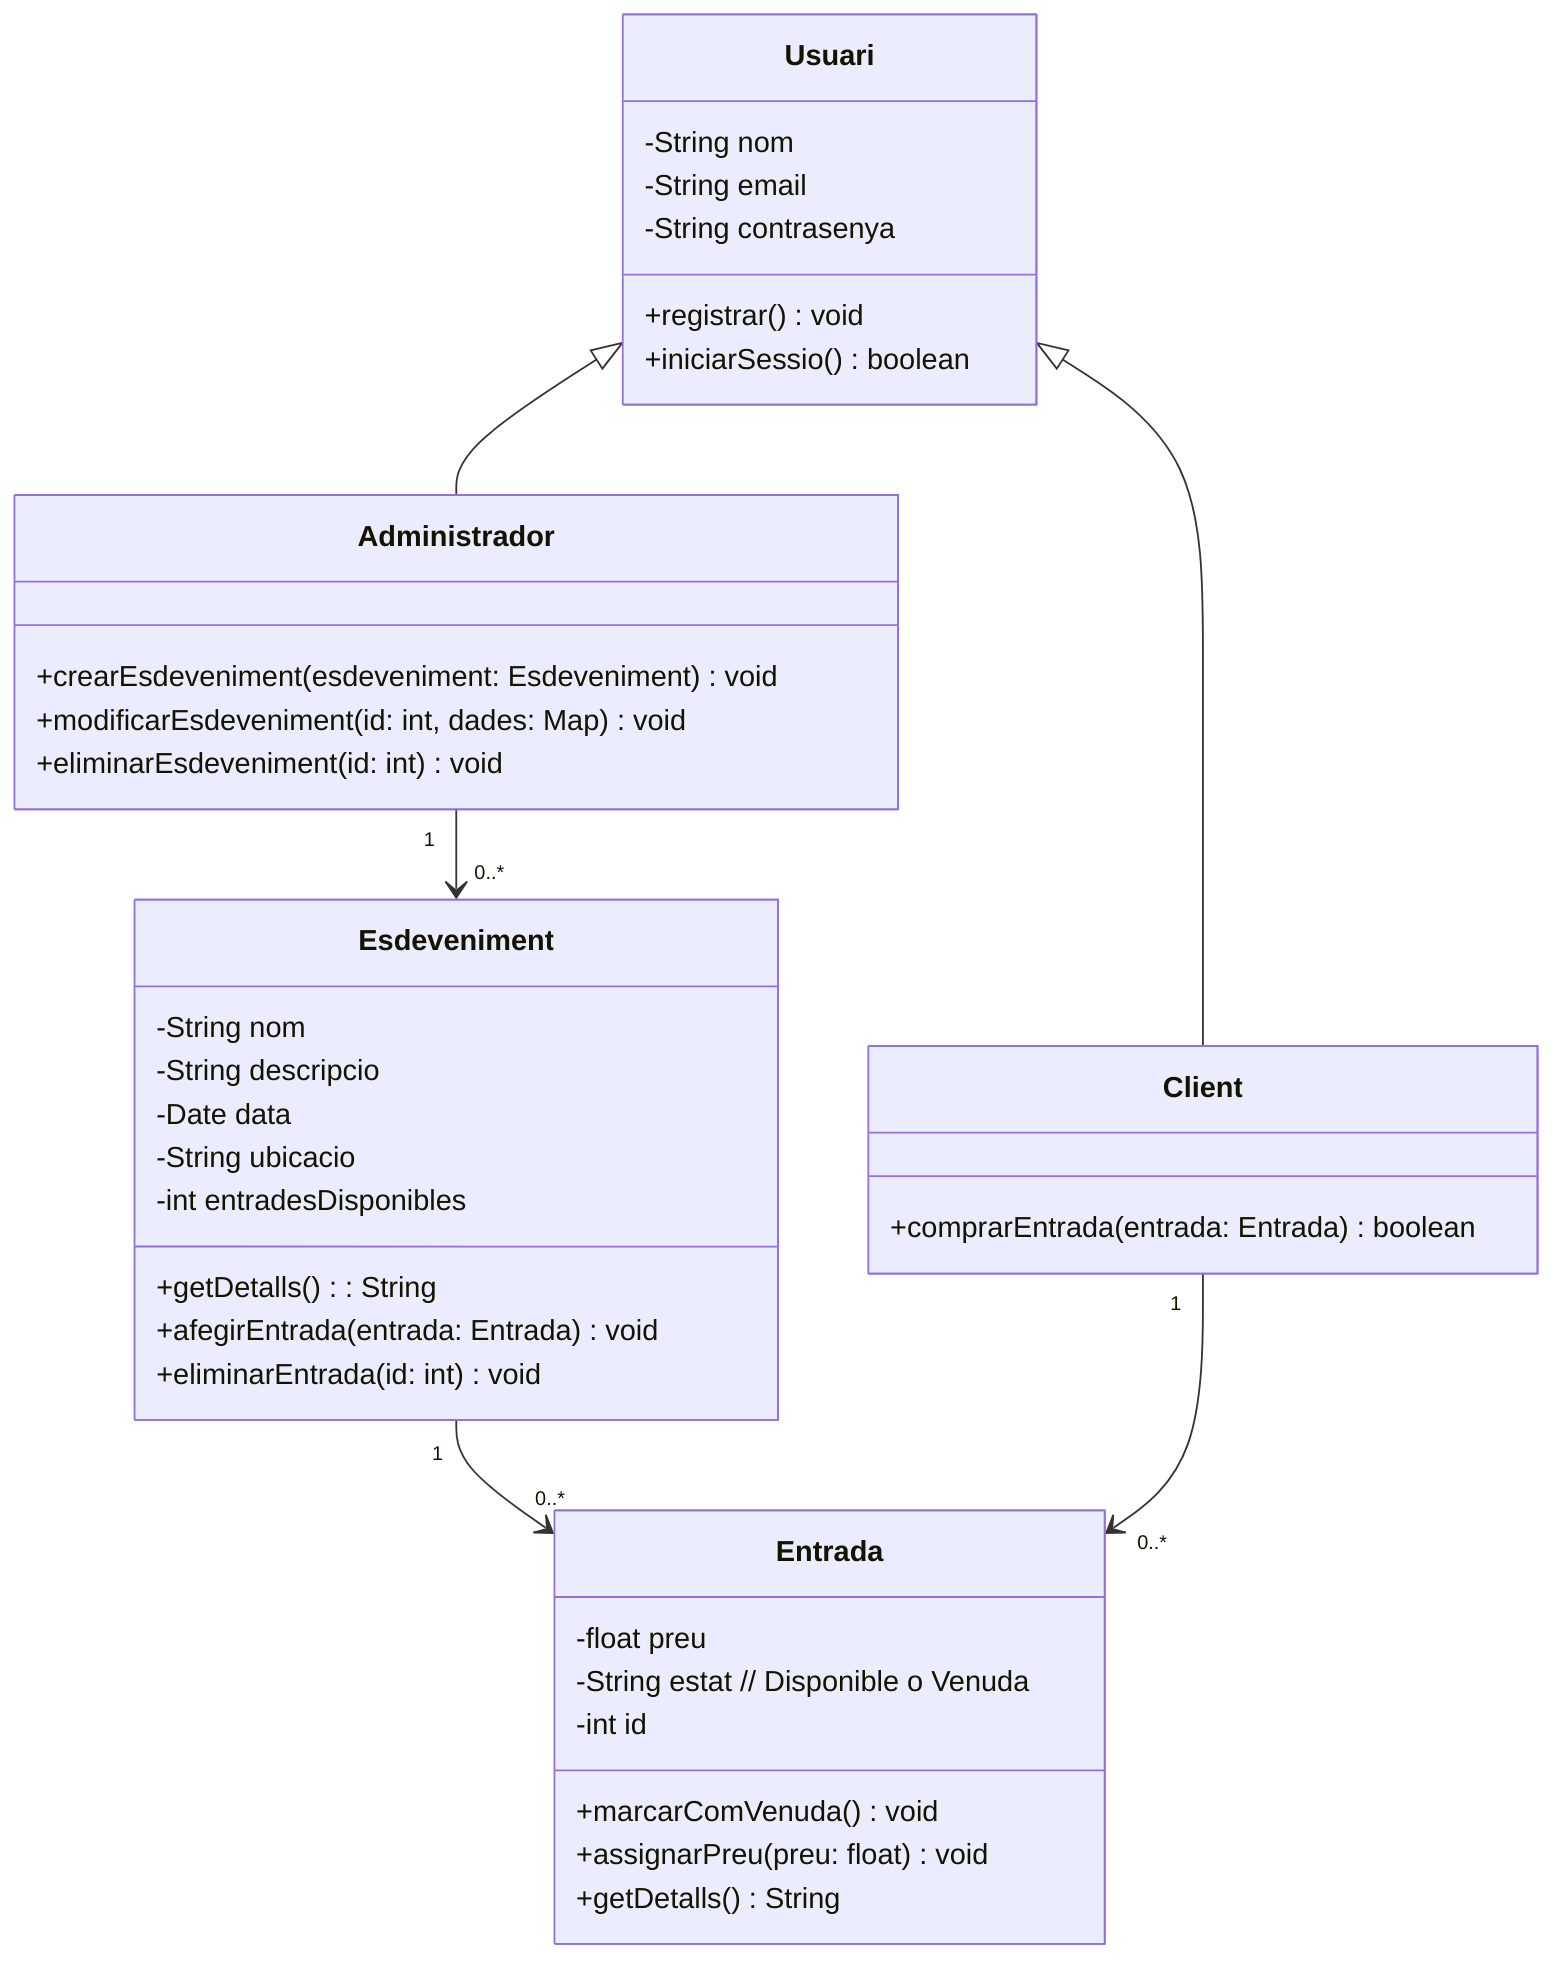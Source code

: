 classDiagram
    Usuari <|-- Client
    Usuari <|-- Administrador
    Esdeveniment "1" --> "0..*" Entrada
    Client "1" --> "0..*" Entrada
    Administrador "1" --> "0..*" Esdeveniment

    class Usuari {
        -String nom
        -String email
        -String contrasenya
        +registrar() void
        +iniciarSessio() boolean
    }

    class Client {
        +comprarEntrada(entrada: Entrada) boolean
    }

    class Administrador {
        +crearEsdeveniment(esdeveniment: Esdeveniment) void
        +modificarEsdeveniment(id: int, dades: Map) void
        +eliminarEsdeveniment(id: int) void
    }

    class Esdeveniment {
        -String nom
        -String descripcio
        -Date data
        -String ubicacio
        -int entradesDisponibles
        +getDetalls(): String
        +afegirEntrada(entrada: Entrada) void
        +eliminarEntrada(id: int) void
    }

    class Entrada {
        -float preu
        -String estat // Disponible o Venuda
        -int id
        +marcarComVenuda() void
        +assignarPreu(preu: float) void
        +getDetalls() String
    }